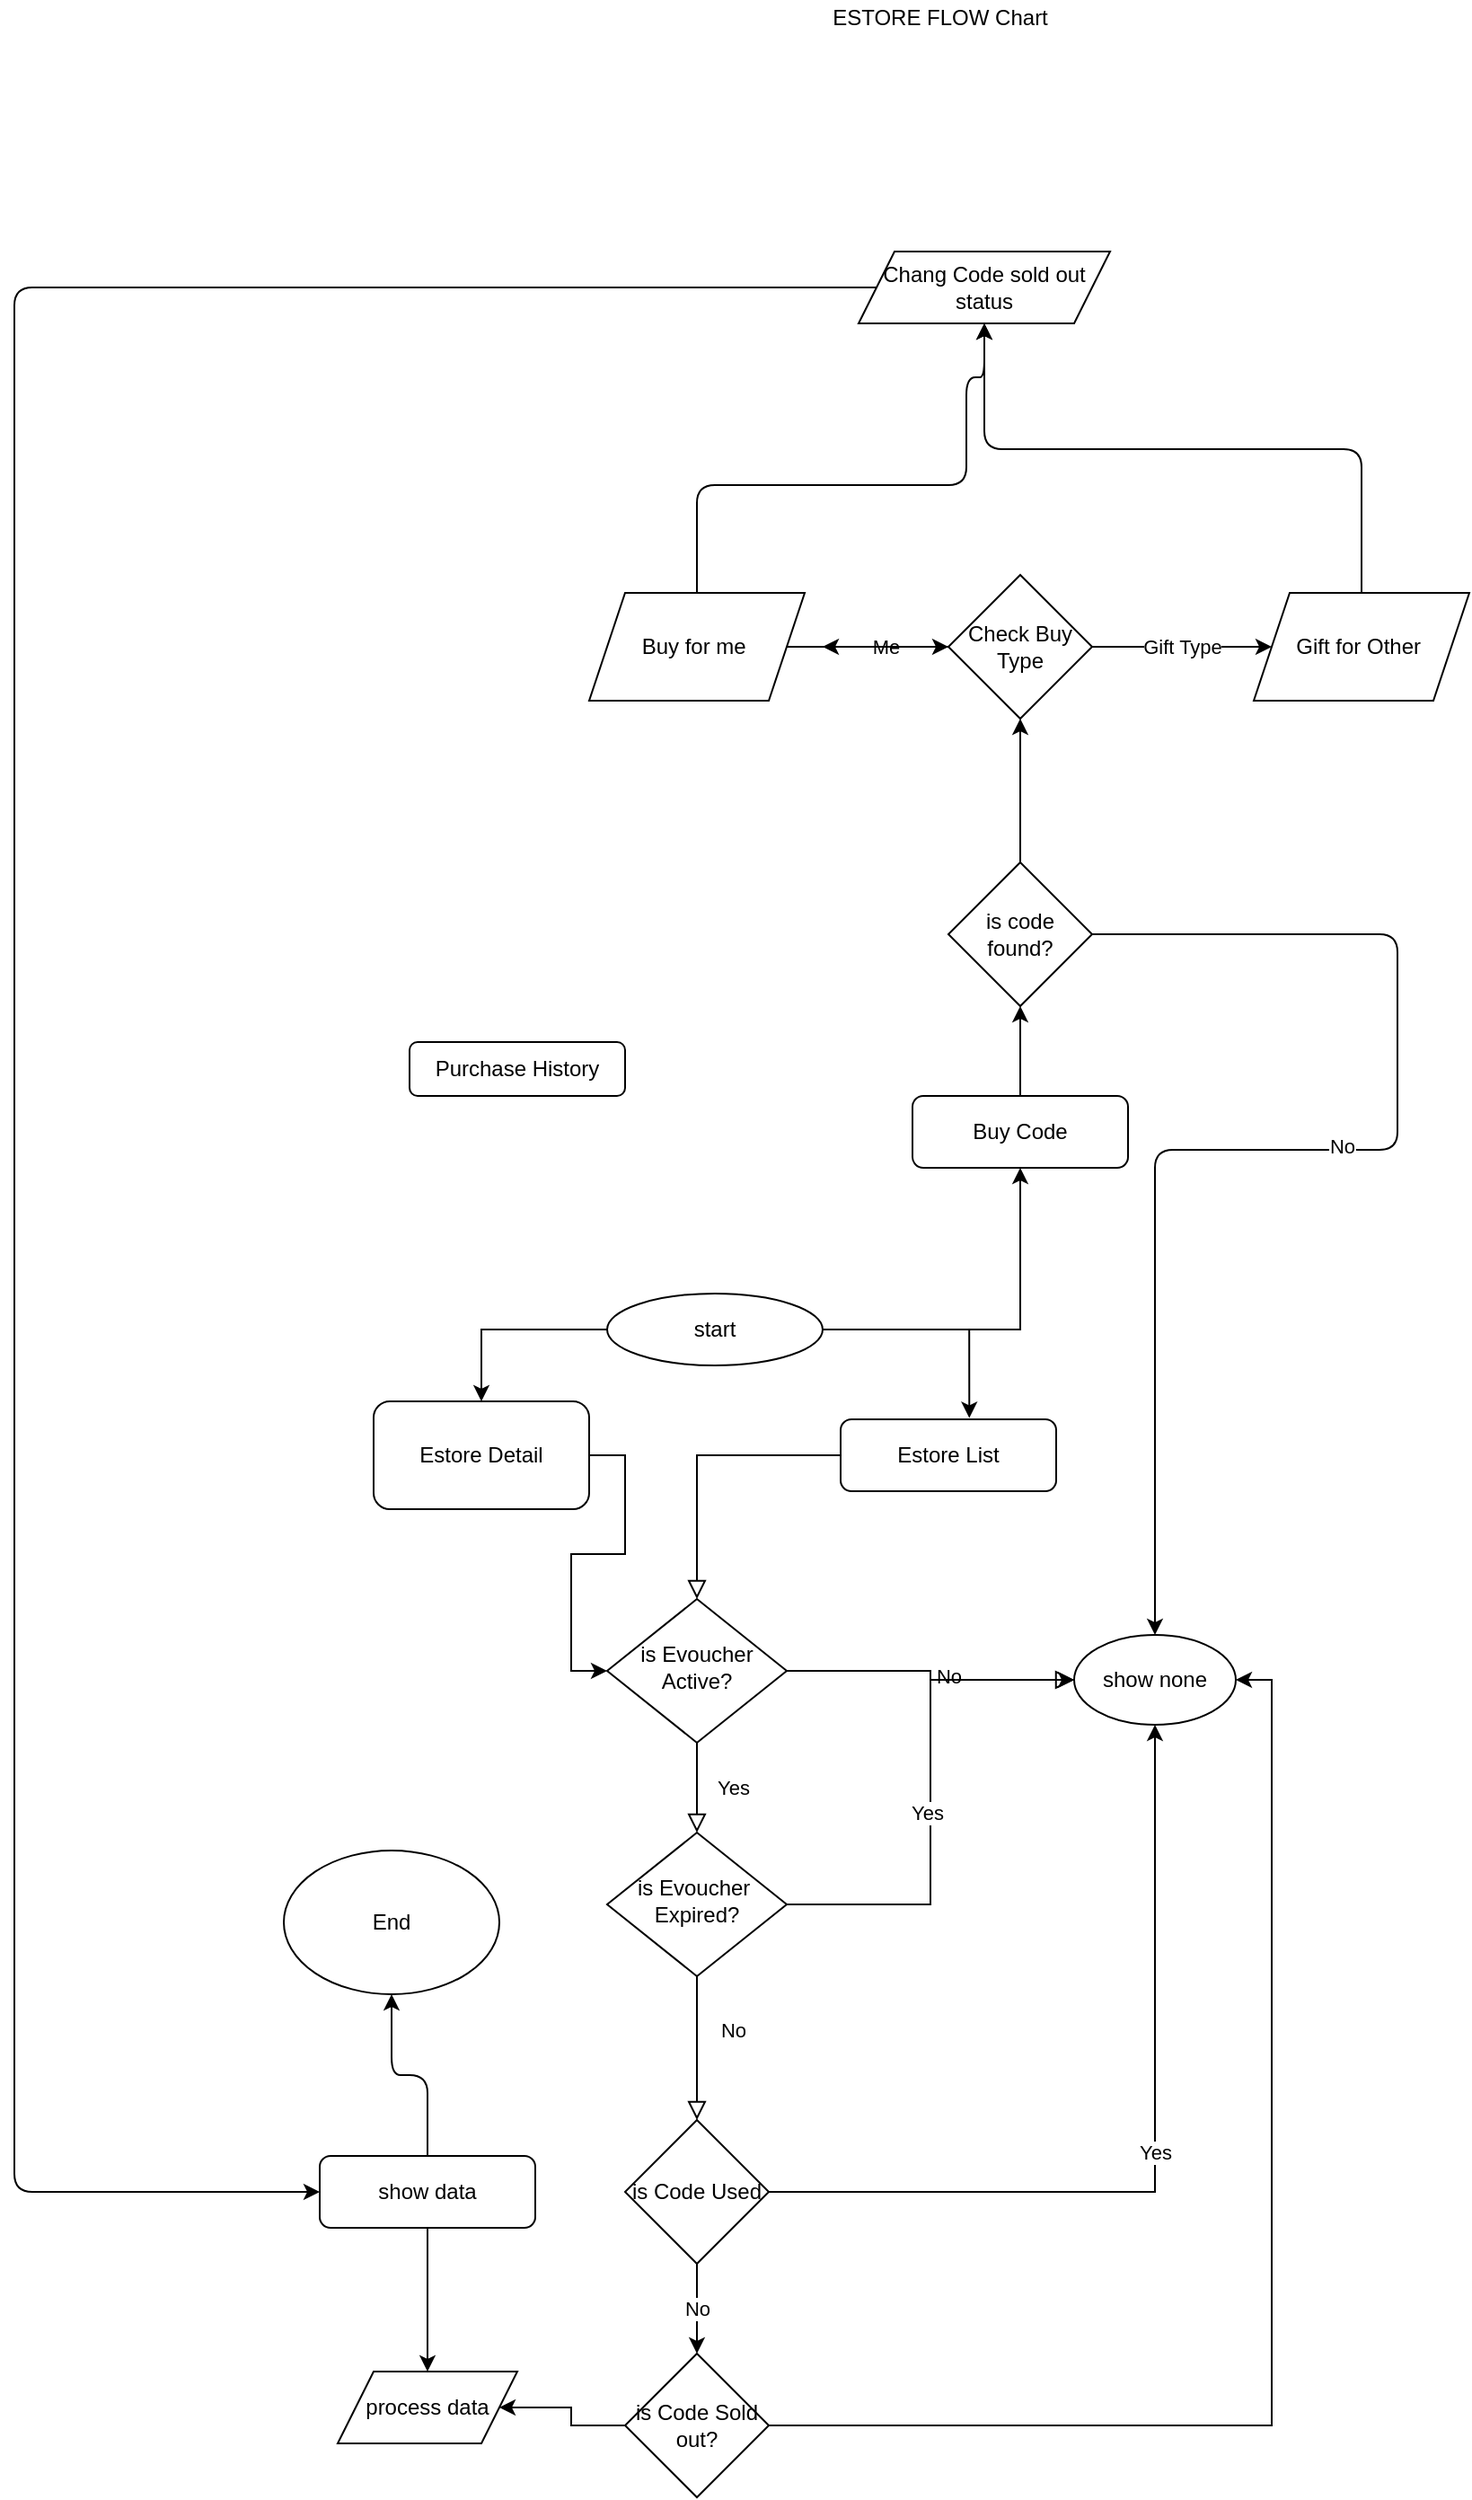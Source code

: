 <mxfile version="14.0.0" type="google"><diagram id="C5RBs43oDa-KdzZeNtuy" name="Page-1"><mxGraphModel dx="2657" dy="2235" grid="1" gridSize="10" guides="1" tooltips="1" connect="1" arrows="1" fold="1" page="1" pageScale="1" pageWidth="827" pageHeight="1169" math="0" shadow="0"><root><mxCell id="WIyWlLk6GJQsqaUBKTNV-0"/><mxCell id="WIyWlLk6GJQsqaUBKTNV-1" parent="WIyWlLk6GJQsqaUBKTNV-0"/><mxCell id="WIyWlLk6GJQsqaUBKTNV-2" value="" style="rounded=0;html=1;jettySize=auto;orthogonalLoop=1;fontSize=11;endArrow=block;endFill=0;endSize=8;strokeWidth=1;shadow=0;labelBackgroundColor=none;edgeStyle=orthogonalEdgeStyle;" parent="WIyWlLk6GJQsqaUBKTNV-1" source="WIyWlLk6GJQsqaUBKTNV-3" target="WIyWlLk6GJQsqaUBKTNV-6" edge="1"><mxGeometry relative="1" as="geometry"/></mxCell><mxCell id="WIyWlLk6GJQsqaUBKTNV-3" value="Estore List" style="rounded=1;whiteSpace=wrap;html=1;fontSize=12;glass=0;strokeWidth=1;shadow=0;" parent="WIyWlLk6GJQsqaUBKTNV-1" vertex="1"><mxGeometry x="290" y="100" width="120" height="40" as="geometry"/></mxCell><mxCell id="WIyWlLk6GJQsqaUBKTNV-4" value="Yes" style="rounded=0;html=1;jettySize=auto;orthogonalLoop=1;fontSize=11;endArrow=block;endFill=0;endSize=8;strokeWidth=1;shadow=0;labelBackgroundColor=none;edgeStyle=orthogonalEdgeStyle;" parent="WIyWlLk6GJQsqaUBKTNV-1" source="WIyWlLk6GJQsqaUBKTNV-6" target="WIyWlLk6GJQsqaUBKTNV-10" edge="1"><mxGeometry y="20" relative="1" as="geometry"><mxPoint as="offset"/></mxGeometry></mxCell><mxCell id="WIyWlLk6GJQsqaUBKTNV-5" value="No" style="edgeStyle=orthogonalEdgeStyle;rounded=0;html=1;jettySize=auto;orthogonalLoop=1;fontSize=11;endArrow=block;endFill=0;endSize=8;strokeWidth=1;shadow=0;labelBackgroundColor=none;entryX=0;entryY=0.5;entryDx=0;entryDy=0;" parent="WIyWlLk6GJQsqaUBKTNV-1" source="WIyWlLk6GJQsqaUBKTNV-6" target="B9az9FJqe4TlbedHuN62-9" edge="1"><mxGeometry y="10" relative="1" as="geometry"><mxPoint as="offset"/><mxPoint x="390" y="210" as="targetPoint"/></mxGeometry></mxCell><mxCell id="WIyWlLk6GJQsqaUBKTNV-6" value="is Evoucher Active?" style="rhombus;whiteSpace=wrap;html=1;shadow=0;fontFamily=Helvetica;fontSize=12;align=center;strokeWidth=1;spacing=6;spacingTop=-4;" parent="WIyWlLk6GJQsqaUBKTNV-1" vertex="1"><mxGeometry x="160" y="200" width="100" height="80" as="geometry"/></mxCell><mxCell id="WIyWlLk6GJQsqaUBKTNV-8" value="No" style="rounded=0;html=1;jettySize=auto;orthogonalLoop=1;fontSize=11;endArrow=block;endFill=0;endSize=8;strokeWidth=1;shadow=0;labelBackgroundColor=none;edgeStyle=orthogonalEdgeStyle;entryX=0.5;entryY=0;entryDx=0;entryDy=0;" parent="WIyWlLk6GJQsqaUBKTNV-1" source="WIyWlLk6GJQsqaUBKTNV-10" target="B9az9FJqe4TlbedHuN62-12" edge="1"><mxGeometry x="-0.25" y="20" relative="1" as="geometry"><mxPoint as="offset"/><mxPoint x="210" y="480" as="targetPoint"/></mxGeometry></mxCell><mxCell id="B9az9FJqe4TlbedHuN62-10" style="edgeStyle=orthogonalEdgeStyle;rounded=0;orthogonalLoop=1;jettySize=auto;html=1;entryX=0;entryY=0.5;entryDx=0;entryDy=0;" edge="1" parent="WIyWlLk6GJQsqaUBKTNV-1" source="WIyWlLk6GJQsqaUBKTNV-10" target="B9az9FJqe4TlbedHuN62-9"><mxGeometry relative="1" as="geometry"/></mxCell><mxCell id="B9az9FJqe4TlbedHuN62-11" value="Yes" style="edgeLabel;html=1;align=center;verticalAlign=middle;resizable=0;points=[];" vertex="1" connectable="0" parent="B9az9FJqe4TlbedHuN62-10"><mxGeometry x="-0.079" y="2" relative="1" as="geometry"><mxPoint as="offset"/></mxGeometry></mxCell><mxCell id="WIyWlLk6GJQsqaUBKTNV-10" value="is Evoucher&amp;nbsp;&lt;br&gt;Expired?" style="rhombus;whiteSpace=wrap;html=1;shadow=0;fontFamily=Helvetica;fontSize=12;align=center;strokeWidth=1;spacing=6;spacingTop=-4;" parent="WIyWlLk6GJQsqaUBKTNV-1" vertex="1"><mxGeometry x="160" y="330" width="100" height="80" as="geometry"/></mxCell><mxCell id="B9az9FJqe4TlbedHuN62-0" value="&lt;br&gt;&lt;br&gt;&lt;br&gt;&lt;br&gt;&lt;br&gt;&lt;br&gt;" style="text;html=1;align=center;verticalAlign=middle;resizable=0;points=[];autosize=1;" vertex="1" parent="WIyWlLk6GJQsqaUBKTNV-1"><mxGeometry x="380" y="-35" width="20" height="90" as="geometry"/></mxCell><mxCell id="B9az9FJqe4TlbedHuN62-7" style="edgeStyle=orthogonalEdgeStyle;rounded=0;orthogonalLoop=1;jettySize=auto;html=1;entryX=0.5;entryY=0;entryDx=0;entryDy=0;" edge="1" parent="WIyWlLk6GJQsqaUBKTNV-1" source="B9az9FJqe4TlbedHuN62-4" target="B9az9FJqe4TlbedHuN62-5"><mxGeometry relative="1" as="geometry"/></mxCell><mxCell id="B9az9FJqe4TlbedHuN62-8" style="edgeStyle=orthogonalEdgeStyle;rounded=0;orthogonalLoop=1;jettySize=auto;html=1;entryX=0.597;entryY=-0.019;entryDx=0;entryDy=0;entryPerimeter=0;" edge="1" parent="WIyWlLk6GJQsqaUBKTNV-1" source="B9az9FJqe4TlbedHuN62-4" target="WIyWlLk6GJQsqaUBKTNV-3"><mxGeometry relative="1" as="geometry"/></mxCell><mxCell id="B9az9FJqe4TlbedHuN62-29" style="edgeStyle=orthogonalEdgeStyle;rounded=0;orthogonalLoop=1;jettySize=auto;html=1;entryX=0.5;entryY=1;entryDx=0;entryDy=0;" edge="1" parent="WIyWlLk6GJQsqaUBKTNV-1" source="B9az9FJqe4TlbedHuN62-4" target="B9az9FJqe4TlbedHuN62-27"><mxGeometry relative="1" as="geometry"/></mxCell><mxCell id="B9az9FJqe4TlbedHuN62-4" value="start" style="ellipse;whiteSpace=wrap;html=1;" vertex="1" parent="WIyWlLk6GJQsqaUBKTNV-1"><mxGeometry x="160" y="30" width="120" height="40" as="geometry"/></mxCell><mxCell id="B9az9FJqe4TlbedHuN62-6" style="edgeStyle=orthogonalEdgeStyle;rounded=0;orthogonalLoop=1;jettySize=auto;html=1;entryX=0;entryY=0.5;entryDx=0;entryDy=0;" edge="1" parent="WIyWlLk6GJQsqaUBKTNV-1" source="B9az9FJqe4TlbedHuN62-5" target="WIyWlLk6GJQsqaUBKTNV-6"><mxGeometry relative="1" as="geometry"/></mxCell><mxCell id="B9az9FJqe4TlbedHuN62-5" value="Estore Detail" style="rounded=1;whiteSpace=wrap;html=1;" vertex="1" parent="WIyWlLk6GJQsqaUBKTNV-1"><mxGeometry x="30" y="90" width="120" height="60" as="geometry"/></mxCell><mxCell id="B9az9FJqe4TlbedHuN62-9" value="show none" style="ellipse;whiteSpace=wrap;html=1;" vertex="1" parent="WIyWlLk6GJQsqaUBKTNV-1"><mxGeometry x="420" y="220" width="90" height="50" as="geometry"/></mxCell><mxCell id="B9az9FJqe4TlbedHuN62-13" value="Yes" style="edgeStyle=orthogonalEdgeStyle;rounded=0;orthogonalLoop=1;jettySize=auto;html=1;entryX=0.5;entryY=1;entryDx=0;entryDy=0;" edge="1" parent="WIyWlLk6GJQsqaUBKTNV-1" source="B9az9FJqe4TlbedHuN62-12" target="B9az9FJqe4TlbedHuN62-9"><mxGeometry relative="1" as="geometry"/></mxCell><mxCell id="B9az9FJqe4TlbedHuN62-18" value="No" style="edgeStyle=orthogonalEdgeStyle;rounded=0;orthogonalLoop=1;jettySize=auto;html=1;entryX=0.5;entryY=0;entryDx=0;entryDy=0;" edge="1" parent="WIyWlLk6GJQsqaUBKTNV-1" source="B9az9FJqe4TlbedHuN62-12" target="B9az9FJqe4TlbedHuN62-16"><mxGeometry relative="1" as="geometry"/></mxCell><mxCell id="B9az9FJqe4TlbedHuN62-12" value="is Code Used" style="rhombus;whiteSpace=wrap;html=1;" vertex="1" parent="WIyWlLk6GJQsqaUBKTNV-1"><mxGeometry x="170" y="490" width="80" height="80" as="geometry"/></mxCell><mxCell id="B9az9FJqe4TlbedHuN62-19" style="edgeStyle=orthogonalEdgeStyle;rounded=0;orthogonalLoop=1;jettySize=auto;html=1;entryX=1;entryY=0.5;entryDx=0;entryDy=0;" edge="1" parent="WIyWlLk6GJQsqaUBKTNV-1" source="B9az9FJqe4TlbedHuN62-16" target="B9az9FJqe4TlbedHuN62-9"><mxGeometry relative="1" as="geometry"/></mxCell><mxCell id="B9az9FJqe4TlbedHuN62-23" style="edgeStyle=orthogonalEdgeStyle;rounded=0;orthogonalLoop=1;jettySize=auto;html=1;entryX=1;entryY=0.5;entryDx=0;entryDy=0;" edge="1" parent="WIyWlLk6GJQsqaUBKTNV-1" source="B9az9FJqe4TlbedHuN62-16" target="B9az9FJqe4TlbedHuN62-22"><mxGeometry relative="1" as="geometry"/></mxCell><mxCell id="B9az9FJqe4TlbedHuN62-16" value="is Code Sold out?" style="rhombus;whiteSpace=wrap;html=1;" vertex="1" parent="WIyWlLk6GJQsqaUBKTNV-1"><mxGeometry x="170" y="620" width="80" height="80" as="geometry"/></mxCell><mxCell id="B9az9FJqe4TlbedHuN62-22" value="process data" style="shape=parallelogram;perimeter=parallelogramPerimeter;whiteSpace=wrap;html=1;fixedSize=1;" vertex="1" parent="WIyWlLk6GJQsqaUBKTNV-1"><mxGeometry x="10" y="630" width="100" height="40" as="geometry"/></mxCell><mxCell id="B9az9FJqe4TlbedHuN62-25" style="edgeStyle=orthogonalEdgeStyle;rounded=0;orthogonalLoop=1;jettySize=auto;html=1;entryX=0.5;entryY=0;entryDx=0;entryDy=0;" edge="1" parent="WIyWlLk6GJQsqaUBKTNV-1" source="B9az9FJqe4TlbedHuN62-24" target="B9az9FJqe4TlbedHuN62-22"><mxGeometry relative="1" as="geometry"/></mxCell><mxCell id="B9az9FJqe4TlbedHuN62-52" style="edgeStyle=orthogonalEdgeStyle;rounded=1;orthogonalLoop=1;jettySize=auto;html=1;entryX=0.5;entryY=1;entryDx=0;entryDy=0;" edge="1" parent="WIyWlLk6GJQsqaUBKTNV-1" source="B9az9FJqe4TlbedHuN62-24" target="B9az9FJqe4TlbedHuN62-51"><mxGeometry relative="1" as="geometry"/></mxCell><mxCell id="B9az9FJqe4TlbedHuN62-24" value="show data" style="rounded=1;whiteSpace=wrap;html=1;" vertex="1" parent="WIyWlLk6GJQsqaUBKTNV-1"><mxGeometry y="510" width="120" height="40" as="geometry"/></mxCell><mxCell id="B9az9FJqe4TlbedHuN62-26" value="ESTORE FLOW Chart&lt;br&gt;" style="text;html=1;align=center;verticalAlign=middle;resizable=0;points=[];autosize=1;" vertex="1" parent="WIyWlLk6GJQsqaUBKTNV-1"><mxGeometry x="280" y="-690" width="130" height="20" as="geometry"/></mxCell><mxCell id="B9az9FJqe4TlbedHuN62-31" style="edgeStyle=orthogonalEdgeStyle;rounded=0;orthogonalLoop=1;jettySize=auto;html=1;entryX=0.5;entryY=1;entryDx=0;entryDy=0;" edge="1" parent="WIyWlLk6GJQsqaUBKTNV-1" source="B9az9FJqe4TlbedHuN62-27" target="B9az9FJqe4TlbedHuN62-30"><mxGeometry relative="1" as="geometry"/></mxCell><mxCell id="B9az9FJqe4TlbedHuN62-27" value="Buy Code&lt;br&gt;" style="rounded=1;whiteSpace=wrap;html=1;" vertex="1" parent="WIyWlLk6GJQsqaUBKTNV-1"><mxGeometry x="330" y="-80" width="120" height="40" as="geometry"/></mxCell><mxCell id="B9az9FJqe4TlbedHuN62-28" value="Purchase History" style="rounded=1;whiteSpace=wrap;html=1;" vertex="1" parent="WIyWlLk6GJQsqaUBKTNV-1"><mxGeometry x="50" y="-110" width="120" height="30" as="geometry"/></mxCell><mxCell id="B9az9FJqe4TlbedHuN62-34" style="edgeStyle=orthogonalEdgeStyle;rounded=1;orthogonalLoop=1;jettySize=auto;html=1;entryX=0.5;entryY=0;entryDx=0;entryDy=0;" edge="1" parent="WIyWlLk6GJQsqaUBKTNV-1" source="B9az9FJqe4TlbedHuN62-30" target="B9az9FJqe4TlbedHuN62-9"><mxGeometry relative="1" as="geometry"><mxPoint x="510" y="-50" as="targetPoint"/><Array as="points"><mxPoint x="600" y="-170"/><mxPoint x="600" y="-50"/><mxPoint x="465" y="-50"/></Array></mxGeometry></mxCell><mxCell id="B9az9FJqe4TlbedHuN62-35" value="No" style="edgeLabel;html=1;align=center;verticalAlign=middle;resizable=0;points=[];" vertex="1" connectable="0" parent="B9az9FJqe4TlbedHuN62-34"><mxGeometry x="-0.075" y="-2" relative="1" as="geometry"><mxPoint as="offset"/></mxGeometry></mxCell><mxCell id="B9az9FJqe4TlbedHuN62-38" style="edgeStyle=orthogonalEdgeStyle;rounded=1;orthogonalLoop=1;jettySize=auto;html=1;entryX=0.5;entryY=1;entryDx=0;entryDy=0;" edge="1" parent="WIyWlLk6GJQsqaUBKTNV-1" source="B9az9FJqe4TlbedHuN62-30" target="B9az9FJqe4TlbedHuN62-37"><mxGeometry relative="1" as="geometry"/></mxCell><mxCell id="B9az9FJqe4TlbedHuN62-30" value="is code found?" style="rhombus;whiteSpace=wrap;html=1;" vertex="1" parent="WIyWlLk6GJQsqaUBKTNV-1"><mxGeometry x="350" y="-210" width="80" height="80" as="geometry"/></mxCell><mxCell id="B9az9FJqe4TlbedHuN62-39" value="Me" style="edgeStyle=orthogonalEdgeStyle;rounded=1;orthogonalLoop=1;jettySize=auto;html=1;" edge="1" parent="WIyWlLk6GJQsqaUBKTNV-1" source="B9az9FJqe4TlbedHuN62-37"><mxGeometry relative="1" as="geometry"><mxPoint x="280" y="-330" as="targetPoint"/></mxGeometry></mxCell><mxCell id="B9az9FJqe4TlbedHuN62-43" value="Gift Type" style="edgeStyle=orthogonalEdgeStyle;rounded=1;orthogonalLoop=1;jettySize=auto;html=1;entryX=0;entryY=0.5;entryDx=0;entryDy=0;" edge="1" parent="WIyWlLk6GJQsqaUBKTNV-1" source="B9az9FJqe4TlbedHuN62-37" target="B9az9FJqe4TlbedHuN62-42"><mxGeometry relative="1" as="geometry"><mxPoint x="510" y="-330" as="targetPoint"/></mxGeometry></mxCell><mxCell id="B9az9FJqe4TlbedHuN62-37" value="Check Buy Type" style="rhombus;whiteSpace=wrap;html=1;" vertex="1" parent="WIyWlLk6GJQsqaUBKTNV-1"><mxGeometry x="350" y="-370" width="80" height="80" as="geometry"/></mxCell><mxCell id="B9az9FJqe4TlbedHuN62-48" style="edgeStyle=orthogonalEdgeStyle;rounded=1;orthogonalLoop=1;jettySize=auto;html=1;entryX=0.5;entryY=1;entryDx=0;entryDy=0;" edge="1" parent="WIyWlLk6GJQsqaUBKTNV-1" source="B9az9FJqe4TlbedHuN62-42" target="B9az9FJqe4TlbedHuN62-46"><mxGeometry relative="1" as="geometry"><mxPoint x="560" y="-480" as="targetPoint"/><Array as="points"><mxPoint x="580" y="-440"/><mxPoint x="370" y="-440"/></Array></mxGeometry></mxCell><mxCell id="B9az9FJqe4TlbedHuN62-42" value="Gift for Other&amp;nbsp;" style="shape=parallelogram;perimeter=parallelogramPerimeter;whiteSpace=wrap;html=1;fixedSize=1;" vertex="1" parent="WIyWlLk6GJQsqaUBKTNV-1"><mxGeometry x="520" y="-360" width="120" height="60" as="geometry"/></mxCell><mxCell id="B9az9FJqe4TlbedHuN62-45" value="" style="edgeStyle=orthogonalEdgeStyle;rounded=1;orthogonalLoop=1;jettySize=auto;html=1;" edge="1" parent="WIyWlLk6GJQsqaUBKTNV-1" source="B9az9FJqe4TlbedHuN62-44" target="B9az9FJqe4TlbedHuN62-37"><mxGeometry relative="1" as="geometry"><Array as="points"><mxPoint x="260" y="-330"/><mxPoint x="260" y="-330"/></Array></mxGeometry></mxCell><mxCell id="B9az9FJqe4TlbedHuN62-47" style="edgeStyle=orthogonalEdgeStyle;rounded=1;orthogonalLoop=1;jettySize=auto;html=1;entryX=0.5;entryY=1;entryDx=0;entryDy=0;" edge="1" parent="WIyWlLk6GJQsqaUBKTNV-1" source="B9az9FJqe4TlbedHuN62-44" target="B9az9FJqe4TlbedHuN62-46"><mxGeometry relative="1" as="geometry"><mxPoint x="240" y="-480" as="targetPoint"/><Array as="points"><mxPoint x="210" y="-420"/><mxPoint x="360" y="-420"/><mxPoint x="360" y="-480"/><mxPoint x="370" y="-480"/></Array></mxGeometry></mxCell><mxCell id="B9az9FJqe4TlbedHuN62-44" value="Buy for me&amp;nbsp;" style="shape=parallelogram;perimeter=parallelogramPerimeter;whiteSpace=wrap;html=1;fixedSize=1;" vertex="1" parent="WIyWlLk6GJQsqaUBKTNV-1"><mxGeometry x="150" y="-360" width="120" height="60" as="geometry"/></mxCell><mxCell id="B9az9FJqe4TlbedHuN62-50" style="edgeStyle=orthogonalEdgeStyle;rounded=1;orthogonalLoop=1;jettySize=auto;html=1;entryX=0;entryY=0.5;entryDx=0;entryDy=0;" edge="1" parent="WIyWlLk6GJQsqaUBKTNV-1" source="B9az9FJqe4TlbedHuN62-46" target="B9az9FJqe4TlbedHuN62-24"><mxGeometry relative="1" as="geometry"><mxPoint x="-150" y="530" as="targetPoint"/><Array as="points"><mxPoint x="-170" y="-530"/><mxPoint x="-170" y="530"/></Array></mxGeometry></mxCell><mxCell id="B9az9FJqe4TlbedHuN62-46" value="Chang Code sold out status" style="shape=parallelogram;perimeter=parallelogramPerimeter;whiteSpace=wrap;html=1;fixedSize=1;" vertex="1" parent="WIyWlLk6GJQsqaUBKTNV-1"><mxGeometry x="300" y="-550" width="140" height="40" as="geometry"/></mxCell><mxCell id="B9az9FJqe4TlbedHuN62-51" value="End" style="ellipse;whiteSpace=wrap;html=1;" vertex="1" parent="WIyWlLk6GJQsqaUBKTNV-1"><mxGeometry x="-20" y="340" width="120" height="80" as="geometry"/></mxCell></root></mxGraphModel></diagram></mxfile>